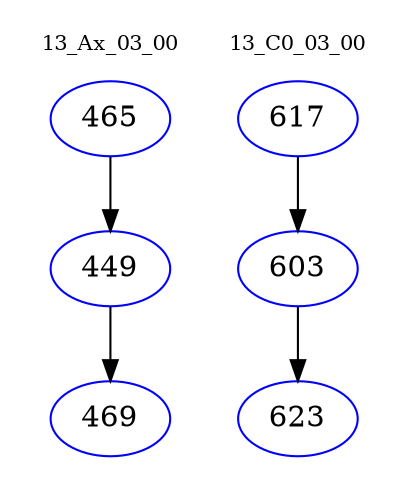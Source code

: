 digraph{
subgraph cluster_0 {
color = white
label = "13_Ax_03_00";
fontsize=10;
T0_465 [label="465", color="blue"]
T0_465 -> T0_449 [color="black"]
T0_449 [label="449", color="blue"]
T0_449 -> T0_469 [color="black"]
T0_469 [label="469", color="blue"]
}
subgraph cluster_1 {
color = white
label = "13_C0_03_00";
fontsize=10;
T1_617 [label="617", color="blue"]
T1_617 -> T1_603 [color="black"]
T1_603 [label="603", color="blue"]
T1_603 -> T1_623 [color="black"]
T1_623 [label="623", color="blue"]
}
}
